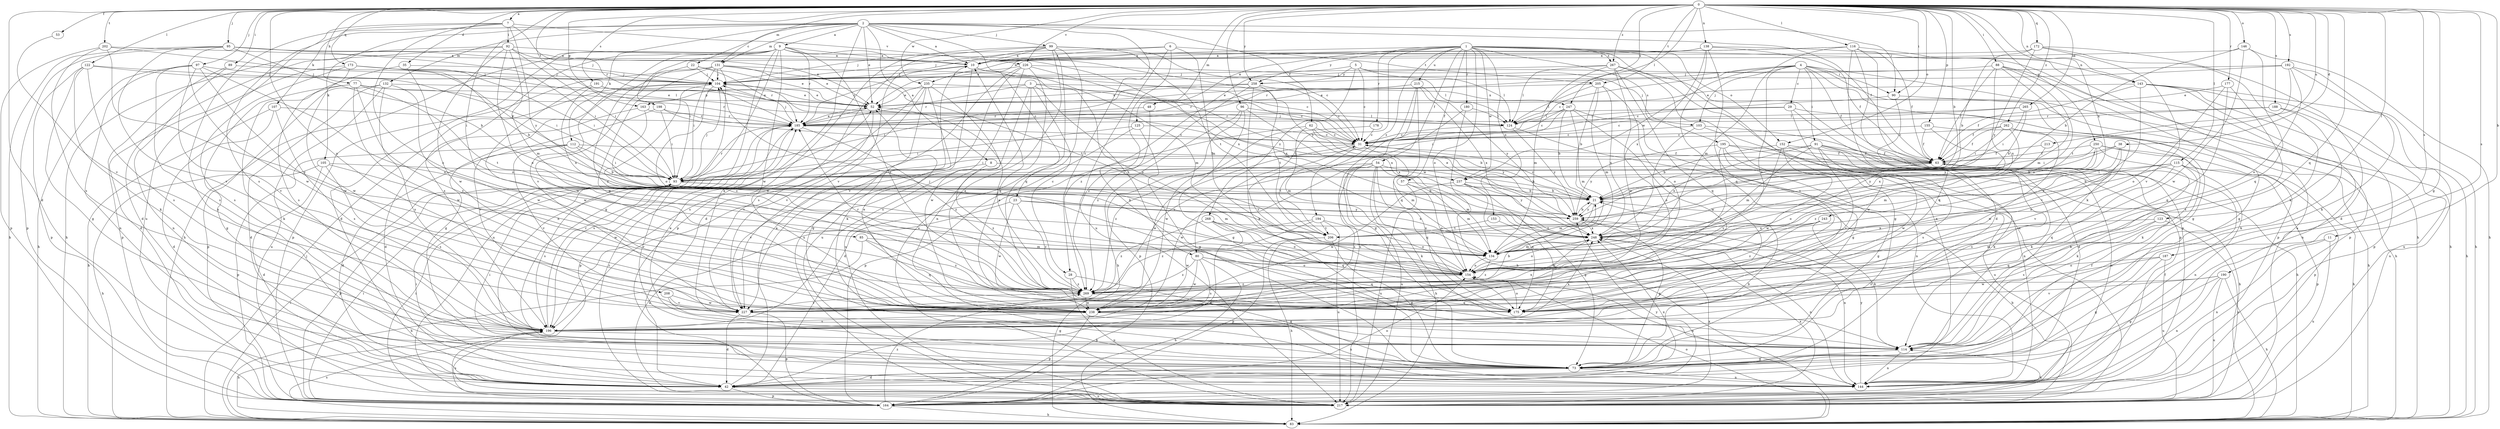 strict digraph  {
0;
1;
2;
3;
4;
5;
6;
7;
8;
9;
10;
11;
21;
22;
23;
28;
29;
31;
35;
38;
42;
48;
52;
53;
54;
57;
62;
63;
73;
77;
80;
83;
85;
88;
89;
90;
91;
92;
93;
95;
96;
97;
99;
103;
104;
105;
107;
112;
114;
115;
116;
122;
123;
124;
125;
131;
132;
134;
138;
143;
144;
146;
152;
153;
154;
155;
163;
164;
172;
173;
175;
177;
178;
180;
185;
187;
188;
190;
191;
192;
194;
195;
196;
198;
202;
205;
206;
208;
213;
215;
217;
226;
227;
235;
237;
238;
243;
247;
248;
250;
258;
259;
262;
265;
267;
268;
269;
0 -> 7  [label=a];
0 -> 11  [label=b];
0 -> 21  [label=b];
0 -> 35  [label=d];
0 -> 38  [label=d];
0 -> 42  [label=d];
0 -> 53  [label=f];
0 -> 73  [label=g];
0 -> 77  [label=h];
0 -> 85  [label=i];
0 -> 88  [label=i];
0 -> 89  [label=i];
0 -> 90  [label=i];
0 -> 95  [label=j];
0 -> 96  [label=j];
0 -> 97  [label=j];
0 -> 115  [label=l];
0 -> 116  [label=l];
0 -> 122  [label=l];
0 -> 123  [label=l];
0 -> 124  [label=l];
0 -> 125  [label=m];
0 -> 131  [label=m];
0 -> 138  [label=n];
0 -> 143  [label=n];
0 -> 146  [label=o];
0 -> 152  [label=o];
0 -> 155  [label=p];
0 -> 163  [label=p];
0 -> 172  [label=q];
0 -> 173  [label=q];
0 -> 175  [label=q];
0 -> 177  [label=r];
0 -> 187  [label=s];
0 -> 188  [label=s];
0 -> 190  [label=s];
0 -> 191  [label=s];
0 -> 192  [label=s];
0 -> 198  [label=t];
0 -> 202  [label=t];
0 -> 205  [label=t];
0 -> 208  [label=u];
0 -> 213  [label=u];
0 -> 226  [label=v];
0 -> 235  [label=w];
0 -> 243  [label=x];
0 -> 247  [label=x];
0 -> 250  [label=y];
0 -> 258  [label=y];
0 -> 262  [label=z];
0 -> 265  [label=z];
0 -> 267  [label=z];
1 -> 48  [label=e];
1 -> 54  [label=f];
1 -> 57  [label=f];
1 -> 80  [label=h];
1 -> 143  [label=n];
1 -> 144  [label=n];
1 -> 152  [label=o];
1 -> 153  [label=o];
1 -> 154  [label=o];
1 -> 178  [label=r];
1 -> 180  [label=r];
1 -> 194  [label=s];
1 -> 195  [label=s];
1 -> 215  [label=u];
1 -> 217  [label=u];
1 -> 235  [label=w];
1 -> 237  [label=w];
1 -> 258  [label=y];
1 -> 267  [label=z];
2 -> 8  [label=a];
2 -> 9  [label=a];
2 -> 10  [label=a];
2 -> 22  [label=c];
2 -> 23  [label=c];
2 -> 28  [label=c];
2 -> 52  [label=e];
2 -> 62  [label=f];
2 -> 63  [label=f];
2 -> 90  [label=i];
2 -> 99  [label=j];
2 -> 105  [label=k];
2 -> 107  [label=k];
2 -> 112  [label=k];
2 -> 114  [label=k];
2 -> 131  [label=m];
2 -> 132  [label=m];
3 -> 28  [label=c];
3 -> 80  [label=h];
3 -> 163  [label=p];
3 -> 185  [label=r];
3 -> 196  [label=s];
3 -> 217  [label=u];
3 -> 247  [label=x];
3 -> 248  [label=x];
4 -> 29  [label=c];
4 -> 31  [label=c];
4 -> 63  [label=f];
4 -> 73  [label=g];
4 -> 83  [label=h];
4 -> 90  [label=i];
4 -> 91  [label=i];
4 -> 103  [label=j];
4 -> 154  [label=o];
4 -> 164  [label=p];
4 -> 237  [label=w];
4 -> 258  [label=y];
5 -> 31  [label=c];
5 -> 103  [label=j];
5 -> 124  [label=l];
5 -> 258  [label=y];
5 -> 268  [label=z];
5 -> 269  [label=z];
6 -> 10  [label=a];
6 -> 104  [label=j];
6 -> 114  [label=k];
6 -> 134  [label=m];
6 -> 205  [label=t];
6 -> 217  [label=u];
7 -> 92  [label=i];
7 -> 144  [label=n];
7 -> 185  [label=r];
7 -> 196  [label=s];
7 -> 217  [label=u];
7 -> 226  [label=v];
7 -> 259  [label=y];
7 -> 269  [label=z];
8 -> 227  [label=v];
8 -> 237  [label=w];
8 -> 269  [label=z];
9 -> 10  [label=a];
9 -> 42  [label=d];
9 -> 73  [label=g];
9 -> 83  [label=h];
9 -> 93  [label=i];
9 -> 144  [label=n];
9 -> 185  [label=r];
9 -> 196  [label=s];
9 -> 227  [label=v];
9 -> 238  [label=w];
9 -> 248  [label=x];
9 -> 259  [label=y];
9 -> 269  [label=z];
10 -> 104  [label=j];
10 -> 134  [label=m];
10 -> 154  [label=o];
10 -> 185  [label=r];
10 -> 217  [label=u];
11 -> 134  [label=m];
11 -> 144  [label=n];
11 -> 217  [label=u];
21 -> 31  [label=c];
21 -> 134  [label=m];
21 -> 259  [label=y];
22 -> 52  [label=e];
22 -> 104  [label=j];
22 -> 185  [label=r];
22 -> 269  [label=z];
23 -> 217  [label=u];
23 -> 238  [label=w];
23 -> 248  [label=x];
23 -> 259  [label=y];
23 -> 269  [label=z];
28 -> 73  [label=g];
28 -> 217  [label=u];
28 -> 269  [label=z];
29 -> 42  [label=d];
29 -> 83  [label=h];
29 -> 124  [label=l];
29 -> 185  [label=r];
29 -> 238  [label=w];
31 -> 63  [label=f];
31 -> 104  [label=j];
31 -> 134  [label=m];
31 -> 206  [label=t];
31 -> 238  [label=w];
31 -> 269  [label=z];
35 -> 104  [label=j];
35 -> 154  [label=o];
35 -> 196  [label=s];
38 -> 21  [label=b];
38 -> 63  [label=f];
38 -> 154  [label=o];
38 -> 248  [label=x];
42 -> 10  [label=a];
42 -> 93  [label=i];
42 -> 154  [label=o];
42 -> 164  [label=p];
42 -> 217  [label=u];
42 -> 248  [label=x];
48 -> 185  [label=r];
48 -> 269  [label=z];
52 -> 185  [label=r];
52 -> 227  [label=v];
53 -> 227  [label=v];
54 -> 21  [label=b];
54 -> 83  [label=h];
54 -> 93  [label=i];
54 -> 114  [label=k];
54 -> 134  [label=m];
54 -> 175  [label=q];
54 -> 196  [label=s];
54 -> 217  [label=u];
54 -> 238  [label=w];
57 -> 21  [label=b];
57 -> 134  [label=m];
57 -> 154  [label=o];
57 -> 217  [label=u];
62 -> 21  [label=b];
62 -> 31  [label=c];
62 -> 42  [label=d];
62 -> 134  [label=m];
62 -> 259  [label=y];
63 -> 93  [label=i];
63 -> 154  [label=o];
63 -> 196  [label=s];
73 -> 21  [label=b];
73 -> 42  [label=d];
73 -> 63  [label=f];
73 -> 93  [label=i];
73 -> 144  [label=n];
73 -> 185  [label=r];
77 -> 52  [label=e];
77 -> 73  [label=g];
77 -> 114  [label=k];
77 -> 185  [label=r];
77 -> 206  [label=t];
77 -> 238  [label=w];
77 -> 269  [label=z];
80 -> 83  [label=h];
80 -> 154  [label=o];
80 -> 175  [label=q];
80 -> 196  [label=s];
80 -> 238  [label=w];
80 -> 269  [label=z];
83 -> 93  [label=i];
83 -> 104  [label=j];
83 -> 154  [label=o];
83 -> 196  [label=s];
85 -> 83  [label=h];
85 -> 134  [label=m];
85 -> 175  [label=q];
85 -> 269  [label=z];
88 -> 63  [label=f];
88 -> 73  [label=g];
88 -> 104  [label=j];
88 -> 134  [label=m];
88 -> 154  [label=o];
88 -> 164  [label=p];
88 -> 248  [label=x];
89 -> 104  [label=j];
89 -> 144  [label=n];
89 -> 164  [label=p];
90 -> 31  [label=c];
90 -> 83  [label=h];
90 -> 175  [label=q];
91 -> 63  [label=f];
91 -> 93  [label=i];
91 -> 114  [label=k];
91 -> 134  [label=m];
91 -> 144  [label=n];
91 -> 196  [label=s];
91 -> 227  [label=v];
91 -> 238  [label=w];
91 -> 248  [label=x];
92 -> 10  [label=a];
92 -> 42  [label=d];
92 -> 52  [label=e];
92 -> 83  [label=h];
92 -> 93  [label=i];
92 -> 134  [label=m];
92 -> 154  [label=o];
92 -> 238  [label=w];
93 -> 21  [label=b];
93 -> 104  [label=j];
93 -> 134  [label=m];
93 -> 164  [label=p];
93 -> 185  [label=r];
93 -> 196  [label=s];
95 -> 10  [label=a];
95 -> 21  [label=b];
95 -> 83  [label=h];
95 -> 93  [label=i];
95 -> 104  [label=j];
95 -> 164  [label=p];
95 -> 227  [label=v];
95 -> 238  [label=w];
96 -> 73  [label=g];
96 -> 83  [label=h];
96 -> 124  [label=l];
96 -> 164  [label=p];
96 -> 248  [label=x];
97 -> 83  [label=h];
97 -> 104  [label=j];
97 -> 144  [label=n];
97 -> 154  [label=o];
97 -> 196  [label=s];
97 -> 227  [label=v];
97 -> 238  [label=w];
99 -> 10  [label=a];
99 -> 31  [label=c];
99 -> 42  [label=d];
99 -> 144  [label=n];
99 -> 164  [label=p];
99 -> 175  [label=q];
99 -> 206  [label=t];
99 -> 217  [label=u];
99 -> 227  [label=v];
103 -> 31  [label=c];
103 -> 83  [label=h];
103 -> 144  [label=n];
103 -> 154  [label=o];
104 -> 52  [label=e];
104 -> 73  [label=g];
104 -> 154  [label=o];
104 -> 269  [label=z];
105 -> 42  [label=d];
105 -> 83  [label=h];
105 -> 93  [label=i];
105 -> 196  [label=s];
105 -> 238  [label=w];
107 -> 42  [label=d];
107 -> 83  [label=h];
107 -> 185  [label=r];
107 -> 196  [label=s];
112 -> 21  [label=b];
112 -> 42  [label=d];
112 -> 63  [label=f];
112 -> 93  [label=i];
112 -> 164  [label=p];
112 -> 227  [label=v];
114 -> 52  [label=e];
114 -> 73  [label=g];
114 -> 144  [label=n];
115 -> 21  [label=b];
115 -> 93  [label=i];
115 -> 114  [label=k];
115 -> 144  [label=n];
115 -> 164  [label=p];
115 -> 175  [label=q];
115 -> 206  [label=t];
116 -> 10  [label=a];
116 -> 42  [label=d];
116 -> 52  [label=e];
116 -> 63  [label=f];
116 -> 114  [label=k];
116 -> 134  [label=m];
116 -> 164  [label=p];
116 -> 217  [label=u];
122 -> 73  [label=g];
122 -> 93  [label=i];
122 -> 104  [label=j];
122 -> 114  [label=k];
122 -> 164  [label=p];
122 -> 196  [label=s];
123 -> 175  [label=q];
123 -> 196  [label=s];
123 -> 217  [label=u];
123 -> 248  [label=x];
124 -> 31  [label=c];
124 -> 144  [label=n];
124 -> 259  [label=y];
125 -> 31  [label=c];
125 -> 73  [label=g];
125 -> 93  [label=i];
125 -> 164  [label=p];
131 -> 31  [label=c];
131 -> 52  [label=e];
131 -> 93  [label=i];
131 -> 104  [label=j];
131 -> 164  [label=p];
131 -> 175  [label=q];
131 -> 206  [label=t];
131 -> 217  [label=u];
131 -> 238  [label=w];
132 -> 42  [label=d];
132 -> 52  [label=e];
132 -> 164  [label=p];
132 -> 196  [label=s];
132 -> 217  [label=u];
132 -> 238  [label=w];
134 -> 154  [label=o];
134 -> 269  [label=z];
138 -> 10  [label=a];
138 -> 63  [label=f];
138 -> 83  [label=h];
138 -> 104  [label=j];
138 -> 175  [label=q];
138 -> 196  [label=s];
138 -> 248  [label=x];
143 -> 52  [label=e];
143 -> 63  [label=f];
143 -> 83  [label=h];
143 -> 144  [label=n];
143 -> 164  [label=p];
143 -> 217  [label=u];
143 -> 227  [label=v];
144 -> 63  [label=f];
144 -> 259  [label=y];
146 -> 10  [label=a];
146 -> 21  [label=b];
146 -> 83  [label=h];
146 -> 175  [label=q];
146 -> 238  [label=w];
152 -> 21  [label=b];
152 -> 63  [label=f];
152 -> 114  [label=k];
152 -> 227  [label=v];
152 -> 238  [label=w];
153 -> 175  [label=q];
153 -> 206  [label=t];
154 -> 31  [label=c];
154 -> 104  [label=j];
154 -> 144  [label=n];
154 -> 269  [label=z];
155 -> 31  [label=c];
155 -> 63  [label=f];
155 -> 238  [label=w];
155 -> 248  [label=x];
163 -> 42  [label=d];
163 -> 154  [label=o];
163 -> 185  [label=r];
164 -> 83  [label=h];
164 -> 93  [label=i];
164 -> 114  [label=k];
164 -> 248  [label=x];
164 -> 259  [label=y];
164 -> 269  [label=z];
172 -> 10  [label=a];
172 -> 21  [label=b];
172 -> 42  [label=d];
172 -> 114  [label=k];
172 -> 227  [label=v];
172 -> 259  [label=y];
173 -> 21  [label=b];
173 -> 42  [label=d];
173 -> 93  [label=i];
173 -> 104  [label=j];
173 -> 124  [label=l];
173 -> 196  [label=s];
173 -> 238  [label=w];
175 -> 10  [label=a];
175 -> 154  [label=o];
177 -> 52  [label=e];
177 -> 154  [label=o];
177 -> 175  [label=q];
177 -> 196  [label=s];
178 -> 31  [label=c];
178 -> 238  [label=w];
180 -> 83  [label=h];
180 -> 124  [label=l];
180 -> 227  [label=v];
185 -> 31  [label=c];
185 -> 52  [label=e];
185 -> 104  [label=j];
185 -> 164  [label=p];
185 -> 196  [label=s];
185 -> 269  [label=z];
187 -> 73  [label=g];
187 -> 154  [label=o];
187 -> 217  [label=u];
187 -> 238  [label=w];
188 -> 63  [label=f];
188 -> 114  [label=k];
188 -> 185  [label=r];
188 -> 217  [label=u];
190 -> 73  [label=g];
190 -> 83  [label=h];
190 -> 144  [label=n];
190 -> 217  [label=u];
190 -> 227  [label=v];
190 -> 269  [label=z];
191 -> 52  [label=e];
191 -> 124  [label=l];
191 -> 238  [label=w];
191 -> 248  [label=x];
192 -> 83  [label=h];
192 -> 104  [label=j];
192 -> 114  [label=k];
192 -> 154  [label=o];
192 -> 185  [label=r];
192 -> 206  [label=t];
194 -> 154  [label=o];
194 -> 206  [label=t];
194 -> 217  [label=u];
194 -> 238  [label=w];
194 -> 269  [label=z];
195 -> 63  [label=f];
195 -> 73  [label=g];
195 -> 83  [label=h];
195 -> 217  [label=u];
195 -> 259  [label=y];
195 -> 269  [label=z];
196 -> 83  [label=h];
196 -> 114  [label=k];
196 -> 185  [label=r];
196 -> 248  [label=x];
198 -> 31  [label=c];
198 -> 93  [label=i];
198 -> 185  [label=r];
198 -> 227  [label=v];
202 -> 10  [label=a];
202 -> 93  [label=i];
202 -> 164  [label=p];
202 -> 196  [label=s];
202 -> 269  [label=z];
205 -> 21  [label=b];
205 -> 52  [label=e];
205 -> 124  [label=l];
205 -> 134  [label=m];
205 -> 154  [label=o];
205 -> 248  [label=x];
206 -> 73  [label=g];
206 -> 83  [label=h];
206 -> 164  [label=p];
208 -> 73  [label=g];
208 -> 227  [label=v];
208 -> 238  [label=w];
213 -> 63  [label=f];
213 -> 259  [label=y];
215 -> 52  [label=e];
215 -> 73  [label=g];
215 -> 175  [label=q];
215 -> 185  [label=r];
215 -> 217  [label=u];
215 -> 248  [label=x];
215 -> 259  [label=y];
217 -> 21  [label=b];
217 -> 93  [label=i];
217 -> 185  [label=r];
217 -> 196  [label=s];
217 -> 248  [label=x];
226 -> 104  [label=j];
226 -> 124  [label=l];
226 -> 175  [label=q];
226 -> 196  [label=s];
226 -> 217  [label=u];
226 -> 227  [label=v];
226 -> 248  [label=x];
227 -> 21  [label=b];
227 -> 42  [label=d];
227 -> 164  [label=p];
235 -> 31  [label=c];
235 -> 52  [label=e];
235 -> 73  [label=g];
235 -> 114  [label=k];
235 -> 196  [label=s];
235 -> 227  [label=v];
235 -> 238  [label=w];
237 -> 21  [label=b];
237 -> 73  [label=g];
237 -> 175  [label=q];
237 -> 238  [label=w];
237 -> 259  [label=y];
238 -> 52  [label=e];
238 -> 144  [label=n];
238 -> 164  [label=p];
238 -> 196  [label=s];
238 -> 248  [label=x];
243 -> 114  [label=k];
243 -> 206  [label=t];
243 -> 248  [label=x];
243 -> 269  [label=z];
247 -> 21  [label=b];
247 -> 31  [label=c];
247 -> 73  [label=g];
247 -> 93  [label=i];
247 -> 124  [label=l];
247 -> 134  [label=m];
247 -> 238  [label=w];
248 -> 134  [label=m];
248 -> 144  [label=n];
248 -> 154  [label=o];
250 -> 63  [label=f];
250 -> 83  [label=h];
250 -> 93  [label=i];
250 -> 114  [label=k];
250 -> 134  [label=m];
250 -> 164  [label=p];
250 -> 269  [label=z];
258 -> 31  [label=c];
258 -> 52  [label=e];
258 -> 93  [label=i];
258 -> 114  [label=k];
258 -> 206  [label=t];
258 -> 269  [label=z];
259 -> 21  [label=b];
259 -> 52  [label=e];
259 -> 73  [label=g];
259 -> 144  [label=n];
259 -> 248  [label=x];
262 -> 31  [label=c];
262 -> 63  [label=f];
262 -> 93  [label=i];
262 -> 114  [label=k];
262 -> 227  [label=v];
262 -> 259  [label=y];
265 -> 21  [label=b];
265 -> 31  [label=c];
265 -> 93  [label=i];
265 -> 124  [label=l];
267 -> 73  [label=g];
267 -> 104  [label=j];
267 -> 124  [label=l];
267 -> 134  [label=m];
267 -> 164  [label=p];
267 -> 175  [label=q];
267 -> 238  [label=w];
268 -> 42  [label=d];
268 -> 154  [label=o];
268 -> 175  [label=q];
268 -> 248  [label=x];
268 -> 269  [label=z];
269 -> 52  [label=e];
269 -> 175  [label=q];
269 -> 185  [label=r];
269 -> 227  [label=v];
269 -> 238  [label=w];
}
